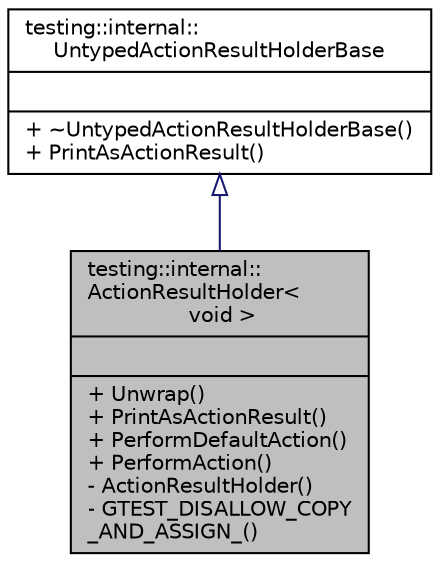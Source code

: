 digraph "testing::internal::ActionResultHolder&lt; void &gt;"
{
  edge [fontname="Helvetica",fontsize="10",labelfontname="Helvetica",labelfontsize="10"];
  node [fontname="Helvetica",fontsize="10",shape=record];
  Node2 [label="{testing::internal::\lActionResultHolder\<\l void \>\n||+ Unwrap()\l+ PrintAsActionResult()\l+ PerformDefaultAction()\l+ PerformAction()\l- ActionResultHolder()\l- GTEST_DISALLOW_COPY\l_AND_ASSIGN_()\l}",height=0.2,width=0.4,color="black", fillcolor="grey75", style="filled", fontcolor="black"];
  Node3 -> Node2 [dir="back",color="midnightblue",fontsize="10",style="solid",arrowtail="onormal",fontname="Helvetica"];
  Node3 [label="{testing::internal::\lUntypedActionResultHolderBase\n||+ ~UntypedActionResultHolderBase()\l+ PrintAsActionResult()\l}",height=0.2,width=0.4,color="black", fillcolor="white", style="filled",URL="$d6/dd4/classtesting_1_1internal_1_1_untyped_action_result_holder_base.html"];
}
